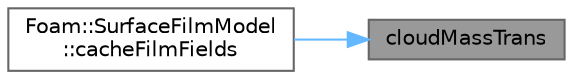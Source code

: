 digraph "cloudMassTrans"
{
 // LATEX_PDF_SIZE
  bgcolor="transparent";
  edge [fontname=Helvetica,fontsize=10,labelfontname=Helvetica,labelfontsize=10];
  node [fontname=Helvetica,fontsize=10,shape=box,height=0.2,width=0.4];
  rankdir="RL";
  Node1 [id="Node000001",label="cloudMassTrans",height=0.2,width=0.4,color="gray40", fillcolor="grey60", style="filled", fontcolor="black",tooltip=" "];
  Node1 -> Node2 [id="edge1_Node000001_Node000002",dir="back",color="steelblue1",style="solid",tooltip=" "];
  Node2 [id="Node000002",label="Foam::SurfaceFilmModel\l::cacheFilmFields",height=0.2,width=0.4,color="grey40", fillcolor="white", style="filled",URL="$classFoam_1_1SurfaceFilmModel.html#a09328e8419c9239904dcc76d5991a445",tooltip=" "];
}
